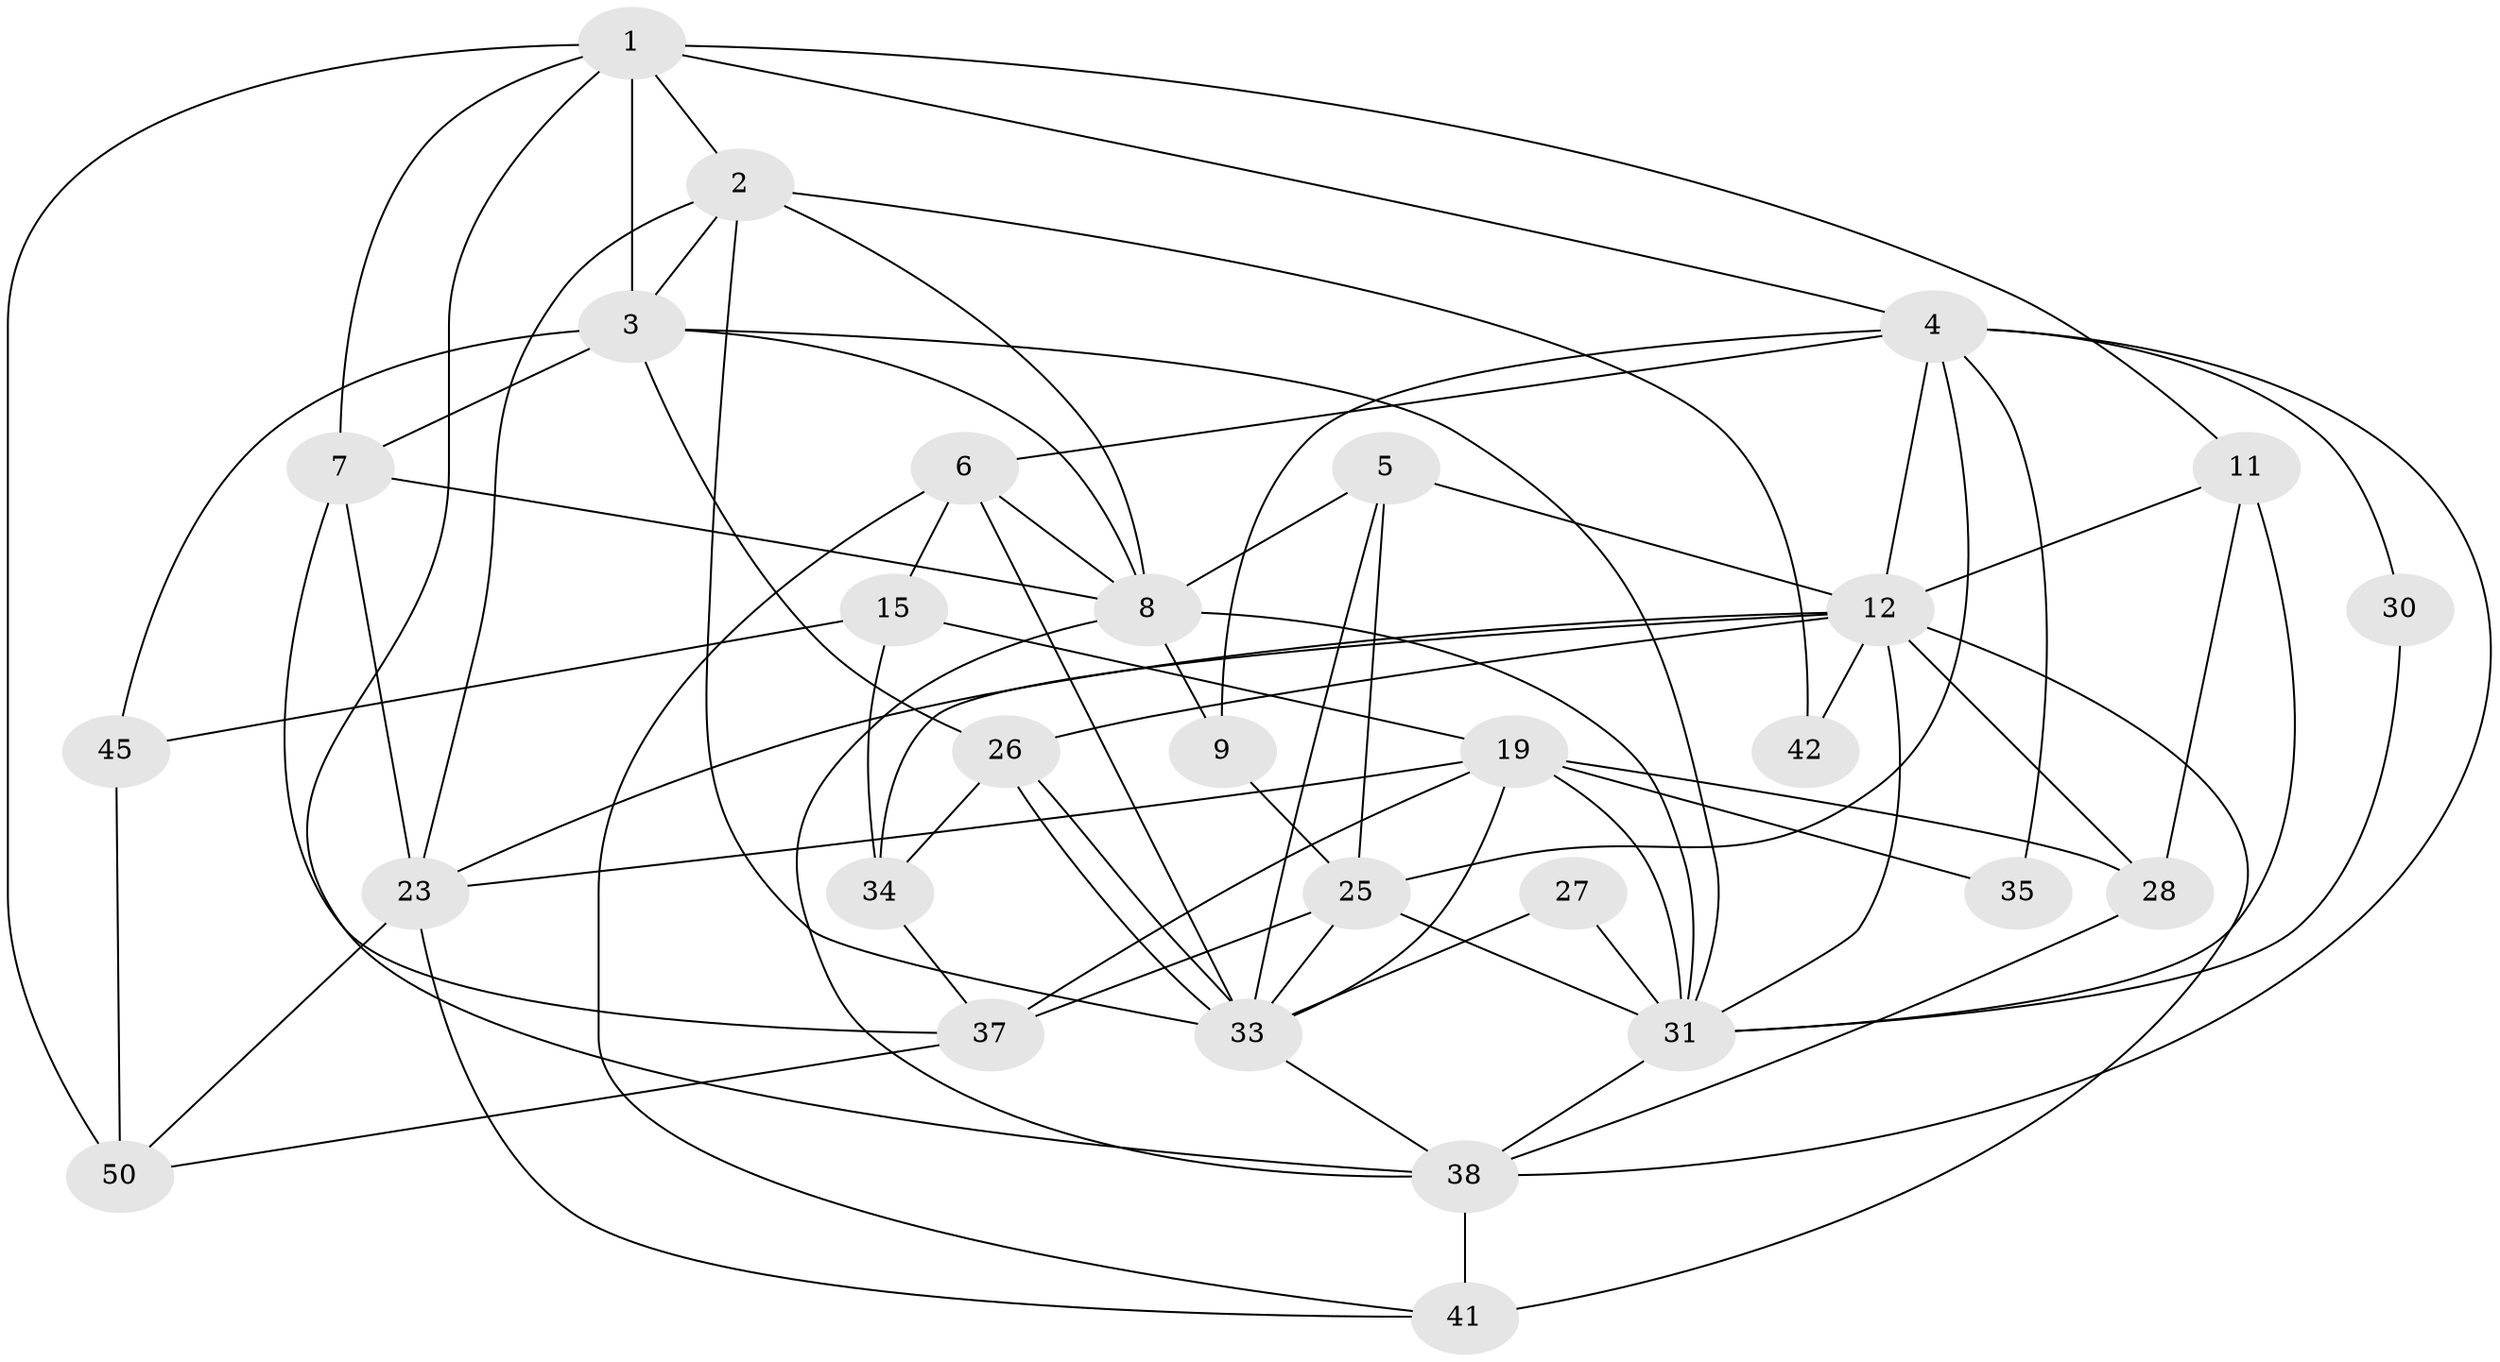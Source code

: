 // original degree distribution, {4: 0.3275862068965517, 6: 0.10344827586206896, 3: 0.29310344827586204, 7: 0.034482758620689655, 5: 0.15517241379310345, 2: 0.08620689655172414}
// Generated by graph-tools (version 1.1) at 2025/18/03/04/25 18:18:57]
// undirected, 29 vertices, 76 edges
graph export_dot {
graph [start="1"]
  node [color=gray90,style=filled];
  1 [super="+46+53"];
  2;
  3 [super="+16"];
  4 [super="+10+47"];
  5;
  6 [super="+58+17"];
  7 [super="+44"];
  8 [super="+21"];
  9 [super="+39"];
  11 [super="+22"];
  12 [super="+13+18"];
  15;
  19 [super="+24"];
  23 [super="+48+29"];
  25 [super="+55"];
  26 [super="+40"];
  27;
  28;
  30;
  31 [super="+43+32"];
  33 [super="+56"];
  34 [super="+57"];
  35;
  37;
  38;
  41;
  42;
  45;
  50;
  1 -- 2;
  1 -- 4;
  1 -- 38;
  1 -- 7;
  1 -- 50;
  1 -- 11;
  1 -- 3;
  2 -- 8;
  2 -- 23;
  2 -- 42;
  2 -- 33;
  2 -- 3;
  3 -- 8 [weight=2];
  3 -- 7;
  3 -- 26;
  3 -- 45;
  3 -- 31;
  4 -- 9;
  4 -- 25;
  4 -- 35;
  4 -- 38;
  4 -- 12;
  4 -- 6;
  4 -- 30;
  5 -- 25;
  5 -- 33;
  5 -- 12;
  5 -- 8;
  6 -- 41;
  6 -- 8;
  6 -- 33;
  6 -- 15;
  7 -- 23 [weight=3];
  7 -- 37;
  7 -- 8;
  8 -- 9;
  8 -- 38;
  8 -- 31;
  9 -- 25;
  11 -- 31;
  11 -- 12;
  11 -- 28;
  12 -- 23 [weight=2];
  12 -- 31;
  12 -- 34;
  12 -- 26;
  12 -- 41 [weight=2];
  12 -- 42;
  12 -- 28;
  15 -- 45;
  15 -- 19;
  15 -- 34;
  19 -- 37;
  19 -- 28;
  19 -- 35;
  19 -- 23;
  19 -- 33;
  19 -- 31;
  23 -- 50;
  23 -- 41;
  25 -- 37 [weight=2];
  25 -- 31 [weight=3];
  25 -- 33;
  26 -- 33;
  26 -- 33;
  26 -- 34;
  27 -- 33;
  27 -- 31;
  28 -- 38;
  30 -- 31;
  31 -- 38;
  33 -- 38;
  34 -- 37;
  37 -- 50;
  38 -- 41;
  45 -- 50;
}

